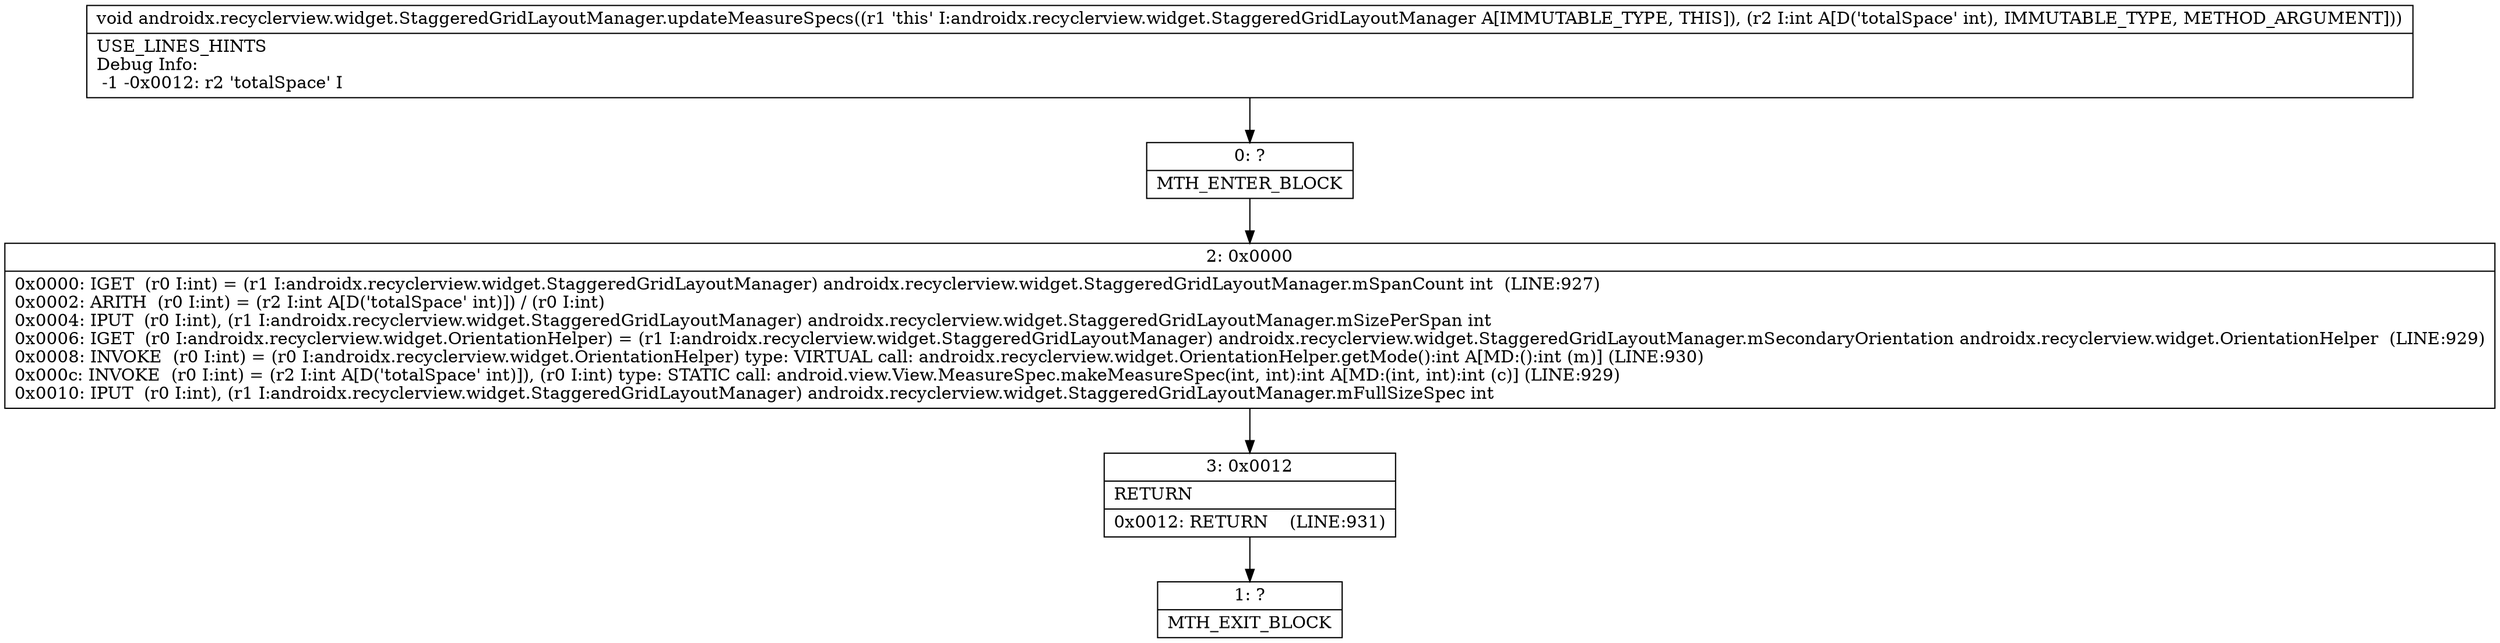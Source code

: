 digraph "CFG forandroidx.recyclerview.widget.StaggeredGridLayoutManager.updateMeasureSpecs(I)V" {
Node_0 [shape=record,label="{0\:\ ?|MTH_ENTER_BLOCK\l}"];
Node_2 [shape=record,label="{2\:\ 0x0000|0x0000: IGET  (r0 I:int) = (r1 I:androidx.recyclerview.widget.StaggeredGridLayoutManager) androidx.recyclerview.widget.StaggeredGridLayoutManager.mSpanCount int  (LINE:927)\l0x0002: ARITH  (r0 I:int) = (r2 I:int A[D('totalSpace' int)]) \/ (r0 I:int) \l0x0004: IPUT  (r0 I:int), (r1 I:androidx.recyclerview.widget.StaggeredGridLayoutManager) androidx.recyclerview.widget.StaggeredGridLayoutManager.mSizePerSpan int \l0x0006: IGET  (r0 I:androidx.recyclerview.widget.OrientationHelper) = (r1 I:androidx.recyclerview.widget.StaggeredGridLayoutManager) androidx.recyclerview.widget.StaggeredGridLayoutManager.mSecondaryOrientation androidx.recyclerview.widget.OrientationHelper  (LINE:929)\l0x0008: INVOKE  (r0 I:int) = (r0 I:androidx.recyclerview.widget.OrientationHelper) type: VIRTUAL call: androidx.recyclerview.widget.OrientationHelper.getMode():int A[MD:():int (m)] (LINE:930)\l0x000c: INVOKE  (r0 I:int) = (r2 I:int A[D('totalSpace' int)]), (r0 I:int) type: STATIC call: android.view.View.MeasureSpec.makeMeasureSpec(int, int):int A[MD:(int, int):int (c)] (LINE:929)\l0x0010: IPUT  (r0 I:int), (r1 I:androidx.recyclerview.widget.StaggeredGridLayoutManager) androidx.recyclerview.widget.StaggeredGridLayoutManager.mFullSizeSpec int \l}"];
Node_3 [shape=record,label="{3\:\ 0x0012|RETURN\l|0x0012: RETURN    (LINE:931)\l}"];
Node_1 [shape=record,label="{1\:\ ?|MTH_EXIT_BLOCK\l}"];
MethodNode[shape=record,label="{void androidx.recyclerview.widget.StaggeredGridLayoutManager.updateMeasureSpecs((r1 'this' I:androidx.recyclerview.widget.StaggeredGridLayoutManager A[IMMUTABLE_TYPE, THIS]), (r2 I:int A[D('totalSpace' int), IMMUTABLE_TYPE, METHOD_ARGUMENT]))  | USE_LINES_HINTS\lDebug Info:\l  \-1 \-0x0012: r2 'totalSpace' I\l}"];
MethodNode -> Node_0;Node_0 -> Node_2;
Node_2 -> Node_3;
Node_3 -> Node_1;
}

